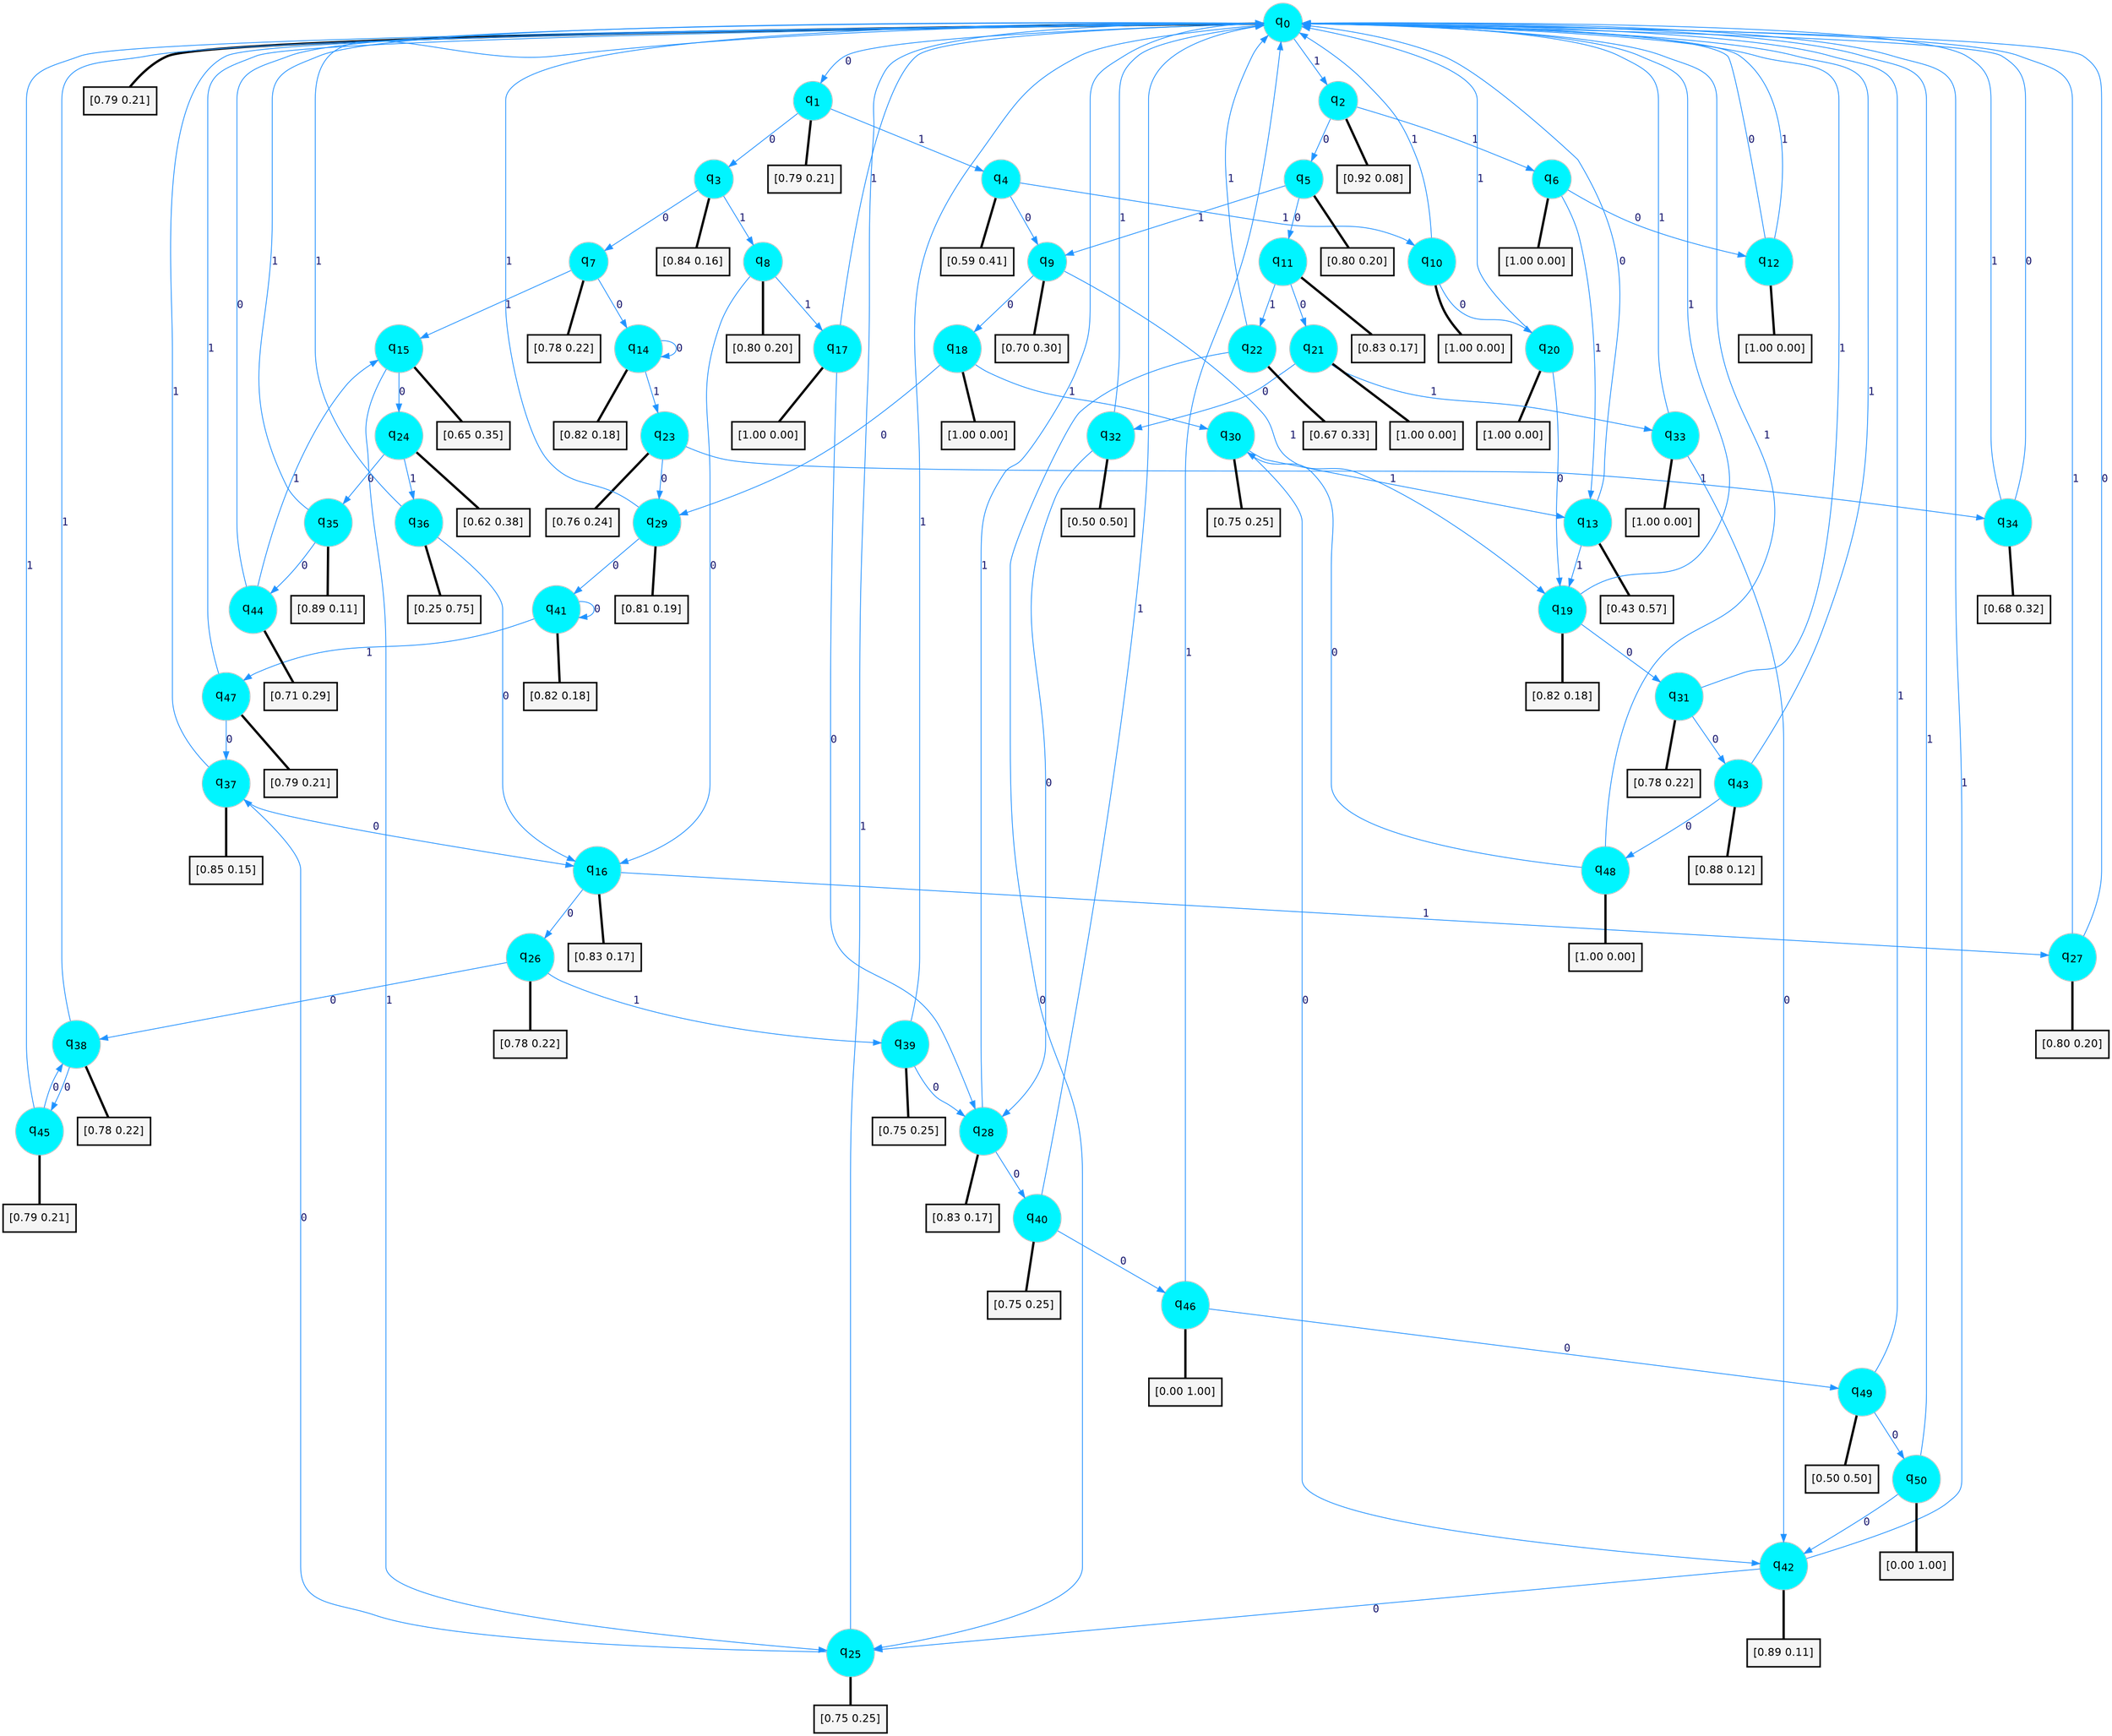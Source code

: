 digraph G {
graph [
bgcolor=transparent, dpi=300, rankdir=TD, size="40,25"];
node [
color=gray, fillcolor=turquoise1, fontcolor=black, fontname=Helvetica, fontsize=16, fontweight=bold, shape=circle, style=filled];
edge [
arrowsize=1, color=dodgerblue1, fontcolor=midnightblue, fontname=courier, fontweight=bold, penwidth=1, style=solid, weight=20];
0[label=<q<SUB>0</SUB>>];
1[label=<q<SUB>1</SUB>>];
2[label=<q<SUB>2</SUB>>];
3[label=<q<SUB>3</SUB>>];
4[label=<q<SUB>4</SUB>>];
5[label=<q<SUB>5</SUB>>];
6[label=<q<SUB>6</SUB>>];
7[label=<q<SUB>7</SUB>>];
8[label=<q<SUB>8</SUB>>];
9[label=<q<SUB>9</SUB>>];
10[label=<q<SUB>10</SUB>>];
11[label=<q<SUB>11</SUB>>];
12[label=<q<SUB>12</SUB>>];
13[label=<q<SUB>13</SUB>>];
14[label=<q<SUB>14</SUB>>];
15[label=<q<SUB>15</SUB>>];
16[label=<q<SUB>16</SUB>>];
17[label=<q<SUB>17</SUB>>];
18[label=<q<SUB>18</SUB>>];
19[label=<q<SUB>19</SUB>>];
20[label=<q<SUB>20</SUB>>];
21[label=<q<SUB>21</SUB>>];
22[label=<q<SUB>22</SUB>>];
23[label=<q<SUB>23</SUB>>];
24[label=<q<SUB>24</SUB>>];
25[label=<q<SUB>25</SUB>>];
26[label=<q<SUB>26</SUB>>];
27[label=<q<SUB>27</SUB>>];
28[label=<q<SUB>28</SUB>>];
29[label=<q<SUB>29</SUB>>];
30[label=<q<SUB>30</SUB>>];
31[label=<q<SUB>31</SUB>>];
32[label=<q<SUB>32</SUB>>];
33[label=<q<SUB>33</SUB>>];
34[label=<q<SUB>34</SUB>>];
35[label=<q<SUB>35</SUB>>];
36[label=<q<SUB>36</SUB>>];
37[label=<q<SUB>37</SUB>>];
38[label=<q<SUB>38</SUB>>];
39[label=<q<SUB>39</SUB>>];
40[label=<q<SUB>40</SUB>>];
41[label=<q<SUB>41</SUB>>];
42[label=<q<SUB>42</SUB>>];
43[label=<q<SUB>43</SUB>>];
44[label=<q<SUB>44</SUB>>];
45[label=<q<SUB>45</SUB>>];
46[label=<q<SUB>46</SUB>>];
47[label=<q<SUB>47</SUB>>];
48[label=<q<SUB>48</SUB>>];
49[label=<q<SUB>49</SUB>>];
50[label=<q<SUB>50</SUB>>];
51[label="[0.79 0.21]", shape=box,fontcolor=black, fontname=Helvetica, fontsize=14, penwidth=2, fillcolor=whitesmoke,color=black];
52[label="[0.79 0.21]", shape=box,fontcolor=black, fontname=Helvetica, fontsize=14, penwidth=2, fillcolor=whitesmoke,color=black];
53[label="[0.92 0.08]", shape=box,fontcolor=black, fontname=Helvetica, fontsize=14, penwidth=2, fillcolor=whitesmoke,color=black];
54[label="[0.84 0.16]", shape=box,fontcolor=black, fontname=Helvetica, fontsize=14, penwidth=2, fillcolor=whitesmoke,color=black];
55[label="[0.59 0.41]", shape=box,fontcolor=black, fontname=Helvetica, fontsize=14, penwidth=2, fillcolor=whitesmoke,color=black];
56[label="[0.80 0.20]", shape=box,fontcolor=black, fontname=Helvetica, fontsize=14, penwidth=2, fillcolor=whitesmoke,color=black];
57[label="[1.00 0.00]", shape=box,fontcolor=black, fontname=Helvetica, fontsize=14, penwidth=2, fillcolor=whitesmoke,color=black];
58[label="[0.78 0.22]", shape=box,fontcolor=black, fontname=Helvetica, fontsize=14, penwidth=2, fillcolor=whitesmoke,color=black];
59[label="[0.80 0.20]", shape=box,fontcolor=black, fontname=Helvetica, fontsize=14, penwidth=2, fillcolor=whitesmoke,color=black];
60[label="[0.70 0.30]", shape=box,fontcolor=black, fontname=Helvetica, fontsize=14, penwidth=2, fillcolor=whitesmoke,color=black];
61[label="[1.00 0.00]", shape=box,fontcolor=black, fontname=Helvetica, fontsize=14, penwidth=2, fillcolor=whitesmoke,color=black];
62[label="[0.83 0.17]", shape=box,fontcolor=black, fontname=Helvetica, fontsize=14, penwidth=2, fillcolor=whitesmoke,color=black];
63[label="[1.00 0.00]", shape=box,fontcolor=black, fontname=Helvetica, fontsize=14, penwidth=2, fillcolor=whitesmoke,color=black];
64[label="[0.43 0.57]", shape=box,fontcolor=black, fontname=Helvetica, fontsize=14, penwidth=2, fillcolor=whitesmoke,color=black];
65[label="[0.82 0.18]", shape=box,fontcolor=black, fontname=Helvetica, fontsize=14, penwidth=2, fillcolor=whitesmoke,color=black];
66[label="[0.65 0.35]", shape=box,fontcolor=black, fontname=Helvetica, fontsize=14, penwidth=2, fillcolor=whitesmoke,color=black];
67[label="[0.83 0.17]", shape=box,fontcolor=black, fontname=Helvetica, fontsize=14, penwidth=2, fillcolor=whitesmoke,color=black];
68[label="[1.00 0.00]", shape=box,fontcolor=black, fontname=Helvetica, fontsize=14, penwidth=2, fillcolor=whitesmoke,color=black];
69[label="[1.00 0.00]", shape=box,fontcolor=black, fontname=Helvetica, fontsize=14, penwidth=2, fillcolor=whitesmoke,color=black];
70[label="[0.82 0.18]", shape=box,fontcolor=black, fontname=Helvetica, fontsize=14, penwidth=2, fillcolor=whitesmoke,color=black];
71[label="[1.00 0.00]", shape=box,fontcolor=black, fontname=Helvetica, fontsize=14, penwidth=2, fillcolor=whitesmoke,color=black];
72[label="[1.00 0.00]", shape=box,fontcolor=black, fontname=Helvetica, fontsize=14, penwidth=2, fillcolor=whitesmoke,color=black];
73[label="[0.67 0.33]", shape=box,fontcolor=black, fontname=Helvetica, fontsize=14, penwidth=2, fillcolor=whitesmoke,color=black];
74[label="[0.76 0.24]", shape=box,fontcolor=black, fontname=Helvetica, fontsize=14, penwidth=2, fillcolor=whitesmoke,color=black];
75[label="[0.62 0.38]", shape=box,fontcolor=black, fontname=Helvetica, fontsize=14, penwidth=2, fillcolor=whitesmoke,color=black];
76[label="[0.75 0.25]", shape=box,fontcolor=black, fontname=Helvetica, fontsize=14, penwidth=2, fillcolor=whitesmoke,color=black];
77[label="[0.78 0.22]", shape=box,fontcolor=black, fontname=Helvetica, fontsize=14, penwidth=2, fillcolor=whitesmoke,color=black];
78[label="[0.80 0.20]", shape=box,fontcolor=black, fontname=Helvetica, fontsize=14, penwidth=2, fillcolor=whitesmoke,color=black];
79[label="[0.83 0.17]", shape=box,fontcolor=black, fontname=Helvetica, fontsize=14, penwidth=2, fillcolor=whitesmoke,color=black];
80[label="[0.81 0.19]", shape=box,fontcolor=black, fontname=Helvetica, fontsize=14, penwidth=2, fillcolor=whitesmoke,color=black];
81[label="[0.75 0.25]", shape=box,fontcolor=black, fontname=Helvetica, fontsize=14, penwidth=2, fillcolor=whitesmoke,color=black];
82[label="[0.78 0.22]", shape=box,fontcolor=black, fontname=Helvetica, fontsize=14, penwidth=2, fillcolor=whitesmoke,color=black];
83[label="[0.50 0.50]", shape=box,fontcolor=black, fontname=Helvetica, fontsize=14, penwidth=2, fillcolor=whitesmoke,color=black];
84[label="[1.00 0.00]", shape=box,fontcolor=black, fontname=Helvetica, fontsize=14, penwidth=2, fillcolor=whitesmoke,color=black];
85[label="[0.68 0.32]", shape=box,fontcolor=black, fontname=Helvetica, fontsize=14, penwidth=2, fillcolor=whitesmoke,color=black];
86[label="[0.89 0.11]", shape=box,fontcolor=black, fontname=Helvetica, fontsize=14, penwidth=2, fillcolor=whitesmoke,color=black];
87[label="[0.25 0.75]", shape=box,fontcolor=black, fontname=Helvetica, fontsize=14, penwidth=2, fillcolor=whitesmoke,color=black];
88[label="[0.85 0.15]", shape=box,fontcolor=black, fontname=Helvetica, fontsize=14, penwidth=2, fillcolor=whitesmoke,color=black];
89[label="[0.78 0.22]", shape=box,fontcolor=black, fontname=Helvetica, fontsize=14, penwidth=2, fillcolor=whitesmoke,color=black];
90[label="[0.75 0.25]", shape=box,fontcolor=black, fontname=Helvetica, fontsize=14, penwidth=2, fillcolor=whitesmoke,color=black];
91[label="[0.75 0.25]", shape=box,fontcolor=black, fontname=Helvetica, fontsize=14, penwidth=2, fillcolor=whitesmoke,color=black];
92[label="[0.82 0.18]", shape=box,fontcolor=black, fontname=Helvetica, fontsize=14, penwidth=2, fillcolor=whitesmoke,color=black];
93[label="[0.89 0.11]", shape=box,fontcolor=black, fontname=Helvetica, fontsize=14, penwidth=2, fillcolor=whitesmoke,color=black];
94[label="[0.88 0.12]", shape=box,fontcolor=black, fontname=Helvetica, fontsize=14, penwidth=2, fillcolor=whitesmoke,color=black];
95[label="[0.71 0.29]", shape=box,fontcolor=black, fontname=Helvetica, fontsize=14, penwidth=2, fillcolor=whitesmoke,color=black];
96[label="[0.79 0.21]", shape=box,fontcolor=black, fontname=Helvetica, fontsize=14, penwidth=2, fillcolor=whitesmoke,color=black];
97[label="[0.00 1.00]", shape=box,fontcolor=black, fontname=Helvetica, fontsize=14, penwidth=2, fillcolor=whitesmoke,color=black];
98[label="[0.79 0.21]", shape=box,fontcolor=black, fontname=Helvetica, fontsize=14, penwidth=2, fillcolor=whitesmoke,color=black];
99[label="[1.00 0.00]", shape=box,fontcolor=black, fontname=Helvetica, fontsize=14, penwidth=2, fillcolor=whitesmoke,color=black];
100[label="[0.50 0.50]", shape=box,fontcolor=black, fontname=Helvetica, fontsize=14, penwidth=2, fillcolor=whitesmoke,color=black];
101[label="[0.00 1.00]", shape=box,fontcolor=black, fontname=Helvetica, fontsize=14, penwidth=2, fillcolor=whitesmoke,color=black];
0->1 [label=0];
0->2 [label=1];
0->51 [arrowhead=none, penwidth=3,color=black];
1->3 [label=0];
1->4 [label=1];
1->52 [arrowhead=none, penwidth=3,color=black];
2->5 [label=0];
2->6 [label=1];
2->53 [arrowhead=none, penwidth=3,color=black];
3->7 [label=0];
3->8 [label=1];
3->54 [arrowhead=none, penwidth=3,color=black];
4->9 [label=0];
4->10 [label=1];
4->55 [arrowhead=none, penwidth=3,color=black];
5->11 [label=0];
5->9 [label=1];
5->56 [arrowhead=none, penwidth=3,color=black];
6->12 [label=0];
6->13 [label=1];
6->57 [arrowhead=none, penwidth=3,color=black];
7->14 [label=0];
7->15 [label=1];
7->58 [arrowhead=none, penwidth=3,color=black];
8->16 [label=0];
8->17 [label=1];
8->59 [arrowhead=none, penwidth=3,color=black];
9->18 [label=0];
9->19 [label=1];
9->60 [arrowhead=none, penwidth=3,color=black];
10->20 [label=0];
10->0 [label=1];
10->61 [arrowhead=none, penwidth=3,color=black];
11->21 [label=0];
11->22 [label=1];
11->62 [arrowhead=none, penwidth=3,color=black];
12->0 [label=0];
12->0 [label=1];
12->63 [arrowhead=none, penwidth=3,color=black];
13->0 [label=0];
13->19 [label=1];
13->64 [arrowhead=none, penwidth=3,color=black];
14->14 [label=0];
14->23 [label=1];
14->65 [arrowhead=none, penwidth=3,color=black];
15->24 [label=0];
15->25 [label=1];
15->66 [arrowhead=none, penwidth=3,color=black];
16->26 [label=0];
16->27 [label=1];
16->67 [arrowhead=none, penwidth=3,color=black];
17->28 [label=0];
17->0 [label=1];
17->68 [arrowhead=none, penwidth=3,color=black];
18->29 [label=0];
18->30 [label=1];
18->69 [arrowhead=none, penwidth=3,color=black];
19->31 [label=0];
19->0 [label=1];
19->70 [arrowhead=none, penwidth=3,color=black];
20->19 [label=0];
20->0 [label=1];
20->71 [arrowhead=none, penwidth=3,color=black];
21->32 [label=0];
21->33 [label=1];
21->72 [arrowhead=none, penwidth=3,color=black];
22->25 [label=0];
22->0 [label=1];
22->73 [arrowhead=none, penwidth=3,color=black];
23->29 [label=0];
23->34 [label=1];
23->74 [arrowhead=none, penwidth=3,color=black];
24->35 [label=0];
24->36 [label=1];
24->75 [arrowhead=none, penwidth=3,color=black];
25->37 [label=0];
25->0 [label=1];
25->76 [arrowhead=none, penwidth=3,color=black];
26->38 [label=0];
26->39 [label=1];
26->77 [arrowhead=none, penwidth=3,color=black];
27->0 [label=0];
27->0 [label=1];
27->78 [arrowhead=none, penwidth=3,color=black];
28->40 [label=0];
28->0 [label=1];
28->79 [arrowhead=none, penwidth=3,color=black];
29->41 [label=0];
29->0 [label=1];
29->80 [arrowhead=none, penwidth=3,color=black];
30->42 [label=0];
30->13 [label=1];
30->81 [arrowhead=none, penwidth=3,color=black];
31->43 [label=0];
31->0 [label=1];
31->82 [arrowhead=none, penwidth=3,color=black];
32->28 [label=0];
32->0 [label=1];
32->83 [arrowhead=none, penwidth=3,color=black];
33->42 [label=0];
33->0 [label=1];
33->84 [arrowhead=none, penwidth=3,color=black];
34->0 [label=0];
34->0 [label=1];
34->85 [arrowhead=none, penwidth=3,color=black];
35->44 [label=0];
35->0 [label=1];
35->86 [arrowhead=none, penwidth=3,color=black];
36->16 [label=0];
36->0 [label=1];
36->87 [arrowhead=none, penwidth=3,color=black];
37->16 [label=0];
37->0 [label=1];
37->88 [arrowhead=none, penwidth=3,color=black];
38->45 [label=0];
38->0 [label=1];
38->89 [arrowhead=none, penwidth=3,color=black];
39->28 [label=0];
39->0 [label=1];
39->90 [arrowhead=none, penwidth=3,color=black];
40->46 [label=0];
40->0 [label=1];
40->91 [arrowhead=none, penwidth=3,color=black];
41->41 [label=0];
41->47 [label=1];
41->92 [arrowhead=none, penwidth=3,color=black];
42->25 [label=0];
42->0 [label=1];
42->93 [arrowhead=none, penwidth=3,color=black];
43->48 [label=0];
43->0 [label=1];
43->94 [arrowhead=none, penwidth=3,color=black];
44->0 [label=0];
44->15 [label=1];
44->95 [arrowhead=none, penwidth=3,color=black];
45->38 [label=0];
45->0 [label=1];
45->96 [arrowhead=none, penwidth=3,color=black];
46->49 [label=0];
46->0 [label=1];
46->97 [arrowhead=none, penwidth=3,color=black];
47->37 [label=0];
47->0 [label=1];
47->98 [arrowhead=none, penwidth=3,color=black];
48->30 [label=0];
48->0 [label=1];
48->99 [arrowhead=none, penwidth=3,color=black];
49->50 [label=0];
49->0 [label=1];
49->100 [arrowhead=none, penwidth=3,color=black];
50->42 [label=0];
50->0 [label=1];
50->101 [arrowhead=none, penwidth=3,color=black];
}
